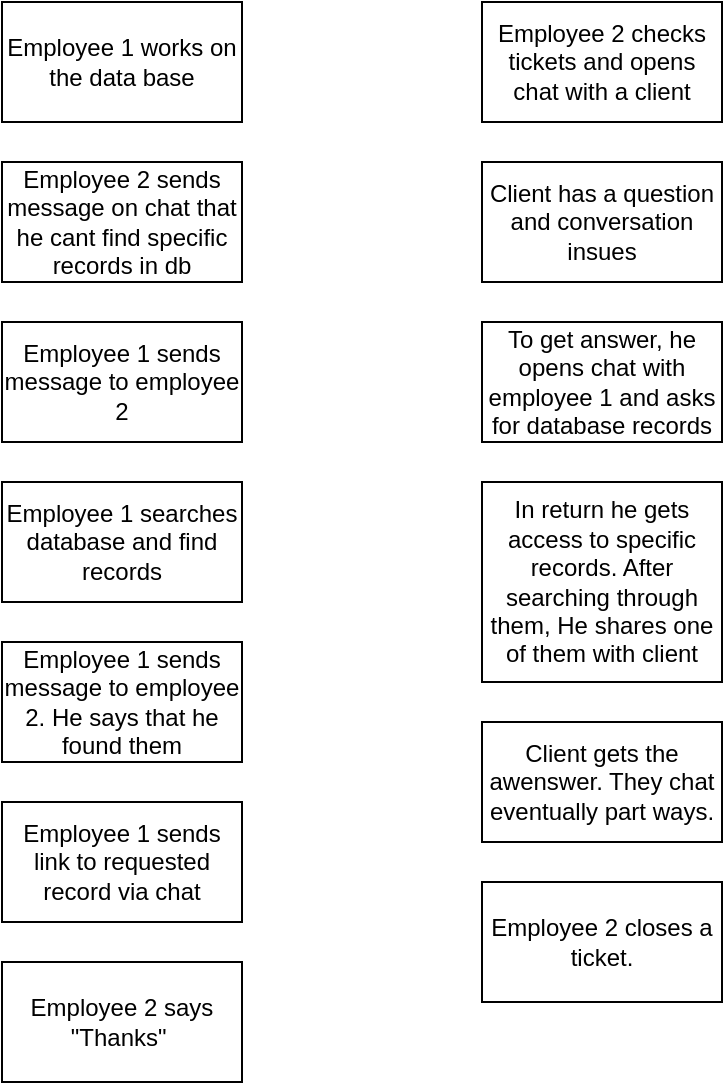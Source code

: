 <mxfile version="23.1.7" type="github">
  <diagram name="Pagina-1" id="B0UvFqeKhtS5TXQAwt66">
    <mxGraphModel dx="1434" dy="738" grid="1" gridSize="10" guides="1" tooltips="1" connect="1" arrows="1" fold="1" page="1" pageScale="1" pageWidth="827" pageHeight="1169" math="0" shadow="0">
      <root>
        <mxCell id="0" />
        <mxCell id="1" parent="0" />
        <mxCell id="9UJl69W6S76MUO_WQoSY-1" value="Client has a question and conversation insues" style="rounded=0;whiteSpace=wrap;html=1;" vertex="1" parent="1">
          <mxGeometry x="320" y="120" width="120" height="60" as="geometry" />
        </mxCell>
        <mxCell id="9UJl69W6S76MUO_WQoSY-2" value="Employee 1 works on the data base" style="rounded=0;whiteSpace=wrap;html=1;" vertex="1" parent="1">
          <mxGeometry x="80" y="40" width="120" height="60" as="geometry" />
        </mxCell>
        <mxCell id="9UJl69W6S76MUO_WQoSY-3" value="Employee 2 sends message on chat that he cant find specific records in db" style="rounded=0;whiteSpace=wrap;html=1;" vertex="1" parent="1">
          <mxGeometry x="80" y="120" width="120" height="60" as="geometry" />
        </mxCell>
        <mxCell id="9UJl69W6S76MUO_WQoSY-4" value="Employee 1 searches database and find records" style="rounded=0;whiteSpace=wrap;html=1;" vertex="1" parent="1">
          <mxGeometry x="80" y="280" width="120" height="60" as="geometry" />
        </mxCell>
        <mxCell id="9UJl69W6S76MUO_WQoSY-5" value="Employee 1 sends message to employee 2" style="rounded=0;whiteSpace=wrap;html=1;" vertex="1" parent="1">
          <mxGeometry x="80" y="200" width="120" height="60" as="geometry" />
        </mxCell>
        <mxCell id="9UJl69W6S76MUO_WQoSY-6" value="Employee 1 sends message to employee 2. He says that he found them" style="rounded=0;whiteSpace=wrap;html=1;" vertex="1" parent="1">
          <mxGeometry x="80" y="360" width="120" height="60" as="geometry" />
        </mxCell>
        <mxCell id="9UJl69W6S76MUO_WQoSY-7" value="Employee 1 sends link to requested record via chat" style="rounded=0;whiteSpace=wrap;html=1;" vertex="1" parent="1">
          <mxGeometry x="80" y="440" width="120" height="60" as="geometry" />
        </mxCell>
        <mxCell id="9UJl69W6S76MUO_WQoSY-8" value="Employee 2 says &quot;Thanks&quot;&amp;nbsp;" style="rounded=0;whiteSpace=wrap;html=1;" vertex="1" parent="1">
          <mxGeometry x="80" y="520" width="120" height="60" as="geometry" />
        </mxCell>
        <mxCell id="9UJl69W6S76MUO_WQoSY-9" value="Employee 2 checks tickets and opens chat with a client" style="rounded=0;whiteSpace=wrap;html=1;" vertex="1" parent="1">
          <mxGeometry x="320" y="40" width="120" height="60" as="geometry" />
        </mxCell>
        <mxCell id="9UJl69W6S76MUO_WQoSY-10" value="To get answer, he opens chat with employee 1 and asks for database records" style="rounded=0;whiteSpace=wrap;html=1;" vertex="1" parent="1">
          <mxGeometry x="320" y="200" width="120" height="60" as="geometry" />
        </mxCell>
        <mxCell id="9UJl69W6S76MUO_WQoSY-11" value="In return he gets access to specific records. After searching through them, He shares one of them with client" style="rounded=0;whiteSpace=wrap;html=1;" vertex="1" parent="1">
          <mxGeometry x="320" y="280" width="120" height="100" as="geometry" />
        </mxCell>
        <mxCell id="9UJl69W6S76MUO_WQoSY-12" value="Client gets the awenswer. They chat eventually part ways." style="rounded=0;whiteSpace=wrap;html=1;" vertex="1" parent="1">
          <mxGeometry x="320" y="400" width="120" height="60" as="geometry" />
        </mxCell>
        <mxCell id="9UJl69W6S76MUO_WQoSY-13" value="Employee 2 closes a ticket." style="rounded=0;whiteSpace=wrap;html=1;" vertex="1" parent="1">
          <mxGeometry x="320" y="480" width="120" height="60" as="geometry" />
        </mxCell>
      </root>
    </mxGraphModel>
  </diagram>
</mxfile>
